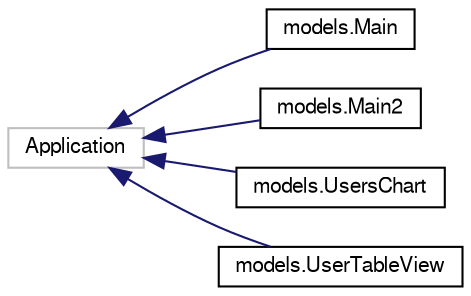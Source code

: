 digraph "Graphical Class Hierarchy"
{
  bgcolor="transparent";
  edge [fontname="FreeSans",fontsize="10",labelfontname="FreeSans",labelfontsize="10"];
  node [fontname="FreeSans",fontsize="10",shape=record];
  rankdir="LR";
  Node22 [label="Application",height=0.2,width=0.4,color="grey75"];
  Node22 -> Node0 [dir="back",color="midnightblue",fontsize="10",style="solid",fontname="FreeSans"];
  Node0 [label="models.Main",height=0.2,width=0.4,color="black",URL="$classmodels_1_1Main.html"];
  Node22 -> Node24 [dir="back",color="midnightblue",fontsize="10",style="solid",fontname="FreeSans"];
  Node24 [label="models.Main2",height=0.2,width=0.4,color="black",URL="$classmodels_1_1Main2.html"];
  Node22 -> Node25 [dir="back",color="midnightblue",fontsize="10",style="solid",fontname="FreeSans"];
  Node25 [label="models.UsersChart",height=0.2,width=0.4,color="black",URL="$classmodels_1_1UsersChart.html"];
  Node22 -> Node26 [dir="back",color="midnightblue",fontsize="10",style="solid",fontname="FreeSans"];
  Node26 [label="models.UserTableView",height=0.2,width=0.4,color="black",URL="$classmodels_1_1UserTableView.html"];
}
